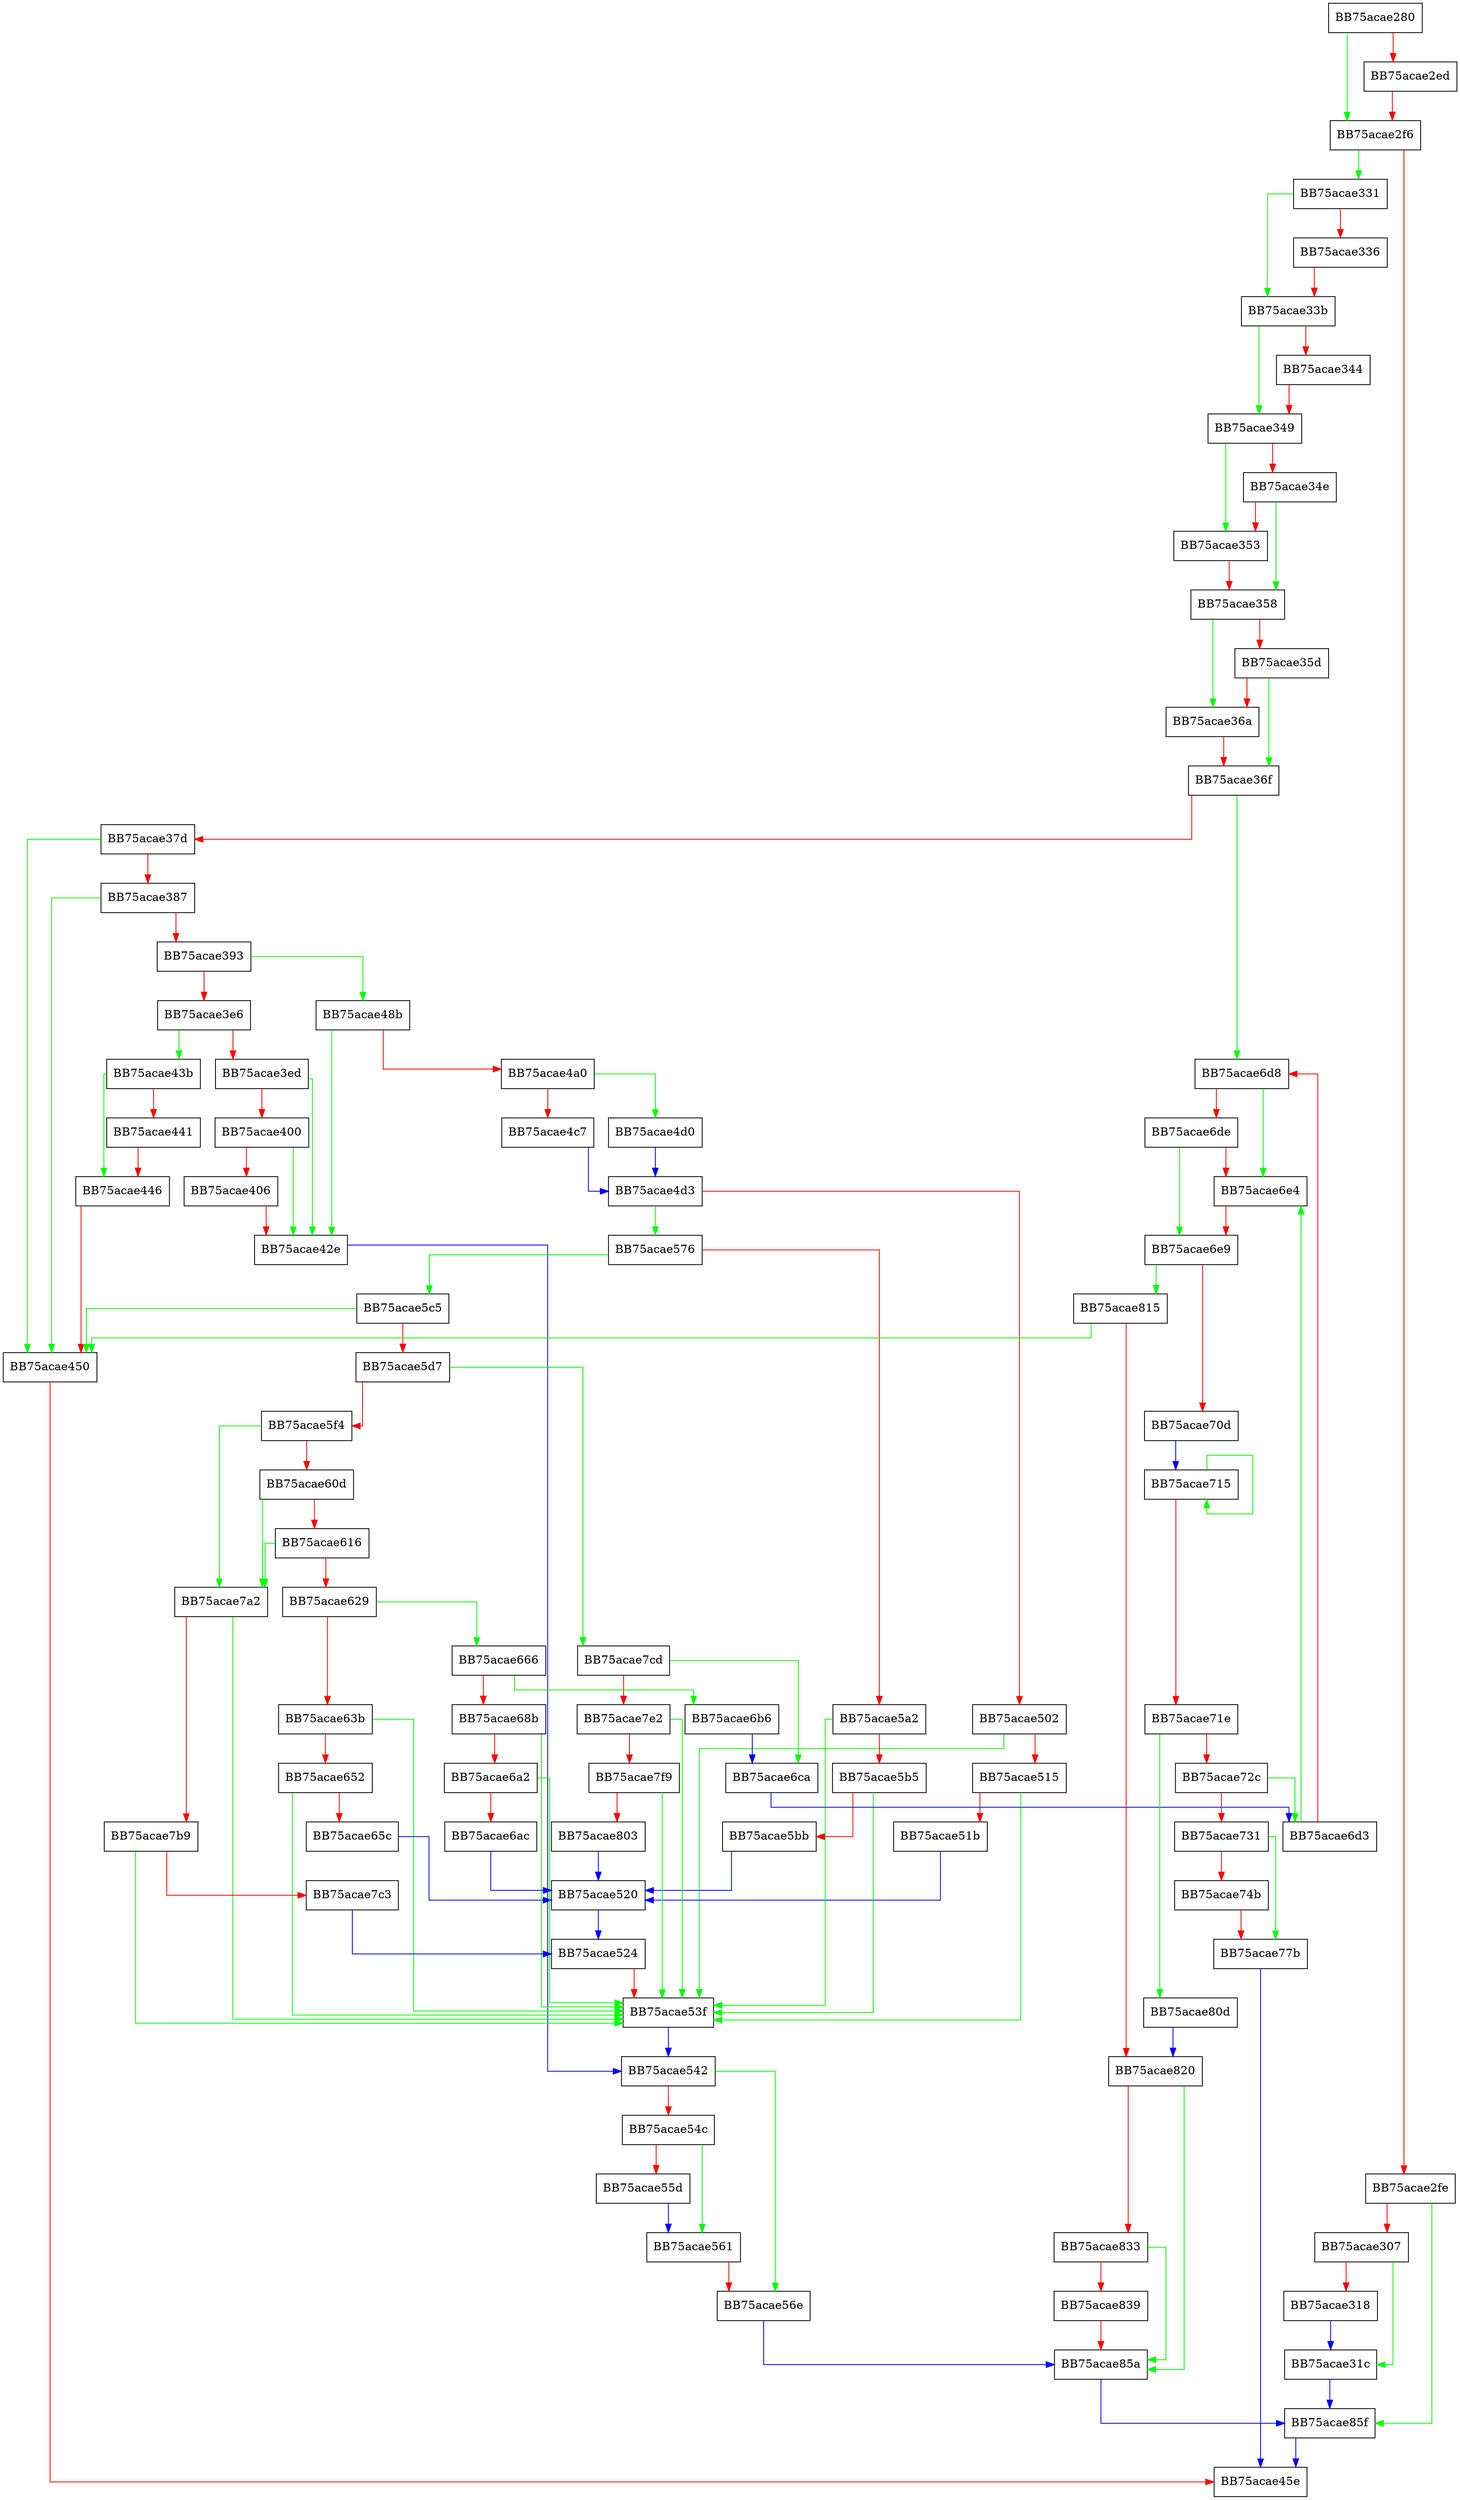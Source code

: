 digraph ExtractorValueNamesAsFiles {
  node [shape="box"];
  graph [splines=ortho];
  BB75acae280 -> BB75acae2f6 [color="green"];
  BB75acae280 -> BB75acae2ed [color="red"];
  BB75acae2ed -> BB75acae2f6 [color="red"];
  BB75acae2f6 -> BB75acae331 [color="green"];
  BB75acae2f6 -> BB75acae2fe [color="red"];
  BB75acae2fe -> BB75acae85f [color="green"];
  BB75acae2fe -> BB75acae307 [color="red"];
  BB75acae307 -> BB75acae31c [color="green"];
  BB75acae307 -> BB75acae318 [color="red"];
  BB75acae318 -> BB75acae31c [color="blue"];
  BB75acae31c -> BB75acae85f [color="blue"];
  BB75acae331 -> BB75acae33b [color="green"];
  BB75acae331 -> BB75acae336 [color="red"];
  BB75acae336 -> BB75acae33b [color="red"];
  BB75acae33b -> BB75acae349 [color="green"];
  BB75acae33b -> BB75acae344 [color="red"];
  BB75acae344 -> BB75acae349 [color="red"];
  BB75acae349 -> BB75acae353 [color="green"];
  BB75acae349 -> BB75acae34e [color="red"];
  BB75acae34e -> BB75acae358 [color="green"];
  BB75acae34e -> BB75acae353 [color="red"];
  BB75acae353 -> BB75acae358 [color="red"];
  BB75acae358 -> BB75acae36a [color="green"];
  BB75acae358 -> BB75acae35d [color="red"];
  BB75acae35d -> BB75acae36f [color="green"];
  BB75acae35d -> BB75acae36a [color="red"];
  BB75acae36a -> BB75acae36f [color="red"];
  BB75acae36f -> BB75acae6d8 [color="green"];
  BB75acae36f -> BB75acae37d [color="red"];
  BB75acae37d -> BB75acae450 [color="green"];
  BB75acae37d -> BB75acae387 [color="red"];
  BB75acae387 -> BB75acae450 [color="green"];
  BB75acae387 -> BB75acae393 [color="red"];
  BB75acae393 -> BB75acae48b [color="green"];
  BB75acae393 -> BB75acae3e6 [color="red"];
  BB75acae3e6 -> BB75acae43b [color="green"];
  BB75acae3e6 -> BB75acae3ed [color="red"];
  BB75acae3ed -> BB75acae42e [color="green"];
  BB75acae3ed -> BB75acae400 [color="red"];
  BB75acae400 -> BB75acae42e [color="green"];
  BB75acae400 -> BB75acae406 [color="red"];
  BB75acae406 -> BB75acae42e [color="red"];
  BB75acae42e -> BB75acae542 [color="blue"];
  BB75acae43b -> BB75acae446 [color="green"];
  BB75acae43b -> BB75acae441 [color="red"];
  BB75acae441 -> BB75acae446 [color="red"];
  BB75acae446 -> BB75acae450 [color="red"];
  BB75acae450 -> BB75acae45e [color="red"];
  BB75acae48b -> BB75acae42e [color="green"];
  BB75acae48b -> BB75acae4a0 [color="red"];
  BB75acae4a0 -> BB75acae4d0 [color="green"];
  BB75acae4a0 -> BB75acae4c7 [color="red"];
  BB75acae4c7 -> BB75acae4d3 [color="blue"];
  BB75acae4d0 -> BB75acae4d3 [color="blue"];
  BB75acae4d3 -> BB75acae576 [color="green"];
  BB75acae4d3 -> BB75acae502 [color="red"];
  BB75acae502 -> BB75acae53f [color="green"];
  BB75acae502 -> BB75acae515 [color="red"];
  BB75acae515 -> BB75acae53f [color="green"];
  BB75acae515 -> BB75acae51b [color="red"];
  BB75acae51b -> BB75acae520 [color="blue"];
  BB75acae520 -> BB75acae524 [color="blue"];
  BB75acae524 -> BB75acae53f [color="red"];
  BB75acae53f -> BB75acae542 [color="blue"];
  BB75acae542 -> BB75acae56e [color="green"];
  BB75acae542 -> BB75acae54c [color="red"];
  BB75acae54c -> BB75acae561 [color="green"];
  BB75acae54c -> BB75acae55d [color="red"];
  BB75acae55d -> BB75acae561 [color="blue"];
  BB75acae561 -> BB75acae56e [color="red"];
  BB75acae56e -> BB75acae85a [color="blue"];
  BB75acae576 -> BB75acae5c5 [color="green"];
  BB75acae576 -> BB75acae5a2 [color="red"];
  BB75acae5a2 -> BB75acae53f [color="green"];
  BB75acae5a2 -> BB75acae5b5 [color="red"];
  BB75acae5b5 -> BB75acae53f [color="green"];
  BB75acae5b5 -> BB75acae5bb [color="red"];
  BB75acae5bb -> BB75acae520 [color="blue"];
  BB75acae5c5 -> BB75acae450 [color="green"];
  BB75acae5c5 -> BB75acae5d7 [color="red"];
  BB75acae5d7 -> BB75acae7cd [color="green"];
  BB75acae5d7 -> BB75acae5f4 [color="red"];
  BB75acae5f4 -> BB75acae7a2 [color="green"];
  BB75acae5f4 -> BB75acae60d [color="red"];
  BB75acae60d -> BB75acae7a2 [color="green"];
  BB75acae60d -> BB75acae616 [color="red"];
  BB75acae616 -> BB75acae7a2 [color="green"];
  BB75acae616 -> BB75acae629 [color="red"];
  BB75acae629 -> BB75acae666 [color="green"];
  BB75acae629 -> BB75acae63b [color="red"];
  BB75acae63b -> BB75acae53f [color="green"];
  BB75acae63b -> BB75acae652 [color="red"];
  BB75acae652 -> BB75acae53f [color="green"];
  BB75acae652 -> BB75acae65c [color="red"];
  BB75acae65c -> BB75acae520 [color="blue"];
  BB75acae666 -> BB75acae6b6 [color="green"];
  BB75acae666 -> BB75acae68b [color="red"];
  BB75acae68b -> BB75acae53f [color="green"];
  BB75acae68b -> BB75acae6a2 [color="red"];
  BB75acae6a2 -> BB75acae53f [color="green"];
  BB75acae6a2 -> BB75acae6ac [color="red"];
  BB75acae6ac -> BB75acae520 [color="blue"];
  BB75acae6b6 -> BB75acae6ca [color="blue"];
  BB75acae6ca -> BB75acae6d3 [color="blue"];
  BB75acae6d3 -> BB75acae6e4 [color="green"];
  BB75acae6d3 -> BB75acae6d8 [color="red"];
  BB75acae6d8 -> BB75acae6e4 [color="green"];
  BB75acae6d8 -> BB75acae6de [color="red"];
  BB75acae6de -> BB75acae6e9 [color="green"];
  BB75acae6de -> BB75acae6e4 [color="red"];
  BB75acae6e4 -> BB75acae6e9 [color="red"];
  BB75acae6e9 -> BB75acae815 [color="green"];
  BB75acae6e9 -> BB75acae70d [color="red"];
  BB75acae70d -> BB75acae715 [color="blue"];
  BB75acae715 -> BB75acae715 [color="green"];
  BB75acae715 -> BB75acae71e [color="red"];
  BB75acae71e -> BB75acae80d [color="green"];
  BB75acae71e -> BB75acae72c [color="red"];
  BB75acae72c -> BB75acae6d3 [color="green"];
  BB75acae72c -> BB75acae731 [color="red"];
  BB75acae731 -> BB75acae77b [color="green"];
  BB75acae731 -> BB75acae74b [color="red"];
  BB75acae74b -> BB75acae77b [color="red"];
  BB75acae77b -> BB75acae45e [color="blue"];
  BB75acae7a2 -> BB75acae53f [color="green"];
  BB75acae7a2 -> BB75acae7b9 [color="red"];
  BB75acae7b9 -> BB75acae53f [color="green"];
  BB75acae7b9 -> BB75acae7c3 [color="red"];
  BB75acae7c3 -> BB75acae524 [color="blue"];
  BB75acae7cd -> BB75acae6ca [color="green"];
  BB75acae7cd -> BB75acae7e2 [color="red"];
  BB75acae7e2 -> BB75acae53f [color="green"];
  BB75acae7e2 -> BB75acae7f9 [color="red"];
  BB75acae7f9 -> BB75acae53f [color="green"];
  BB75acae7f9 -> BB75acae803 [color="red"];
  BB75acae803 -> BB75acae520 [color="blue"];
  BB75acae80d -> BB75acae820 [color="blue"];
  BB75acae815 -> BB75acae450 [color="green"];
  BB75acae815 -> BB75acae820 [color="red"];
  BB75acae820 -> BB75acae85a [color="green"];
  BB75acae820 -> BB75acae833 [color="red"];
  BB75acae833 -> BB75acae85a [color="green"];
  BB75acae833 -> BB75acae839 [color="red"];
  BB75acae839 -> BB75acae85a [color="red"];
  BB75acae85a -> BB75acae85f [color="blue"];
  BB75acae85f -> BB75acae45e [color="blue"];
}